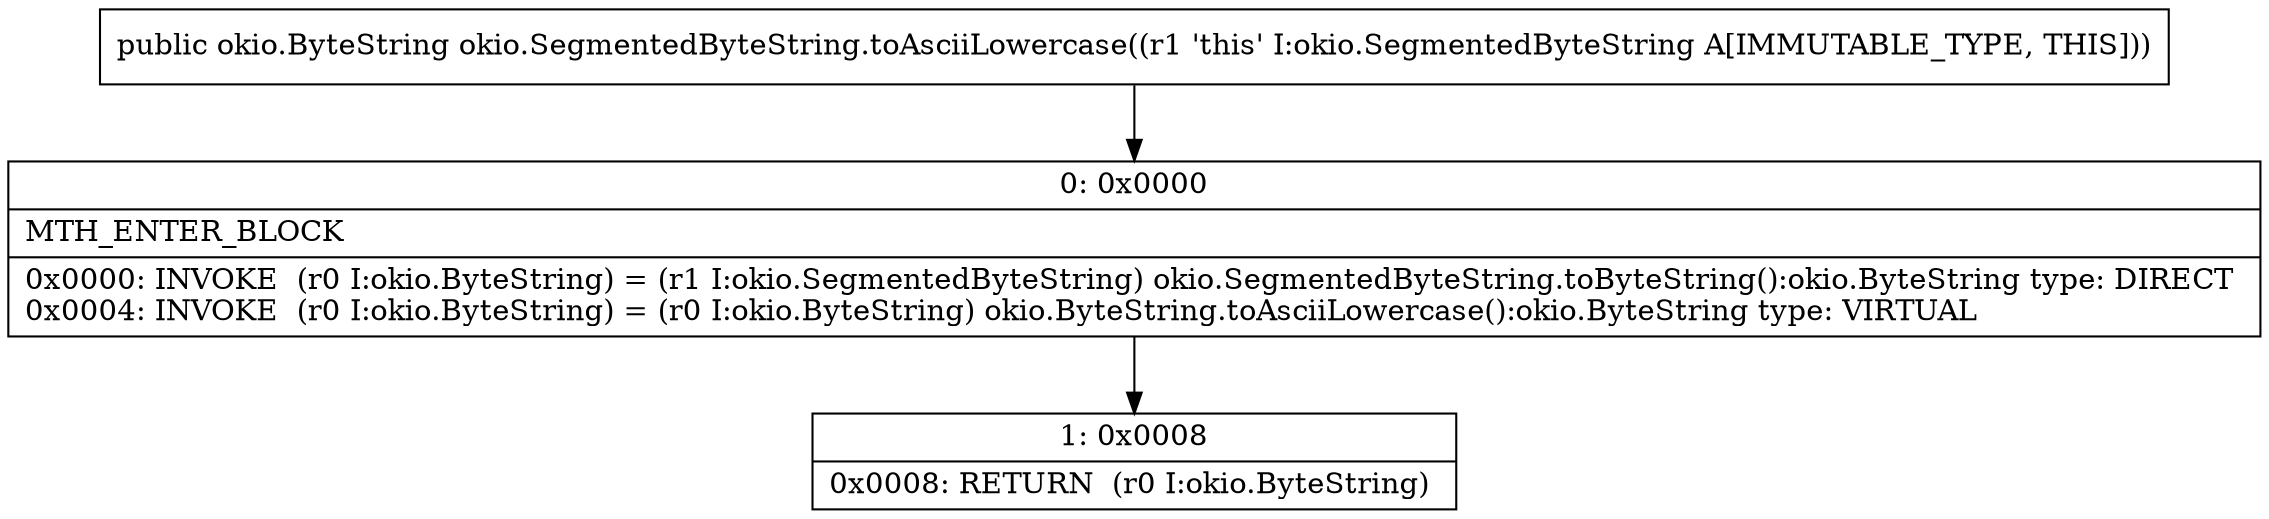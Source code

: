 digraph "CFG forokio.SegmentedByteString.toAsciiLowercase()Lokio\/ByteString;" {
Node_0 [shape=record,label="{0\:\ 0x0000|MTH_ENTER_BLOCK\l|0x0000: INVOKE  (r0 I:okio.ByteString) = (r1 I:okio.SegmentedByteString) okio.SegmentedByteString.toByteString():okio.ByteString type: DIRECT \l0x0004: INVOKE  (r0 I:okio.ByteString) = (r0 I:okio.ByteString) okio.ByteString.toAsciiLowercase():okio.ByteString type: VIRTUAL \l}"];
Node_1 [shape=record,label="{1\:\ 0x0008|0x0008: RETURN  (r0 I:okio.ByteString) \l}"];
MethodNode[shape=record,label="{public okio.ByteString okio.SegmentedByteString.toAsciiLowercase((r1 'this' I:okio.SegmentedByteString A[IMMUTABLE_TYPE, THIS])) }"];
MethodNode -> Node_0;
Node_0 -> Node_1;
}

